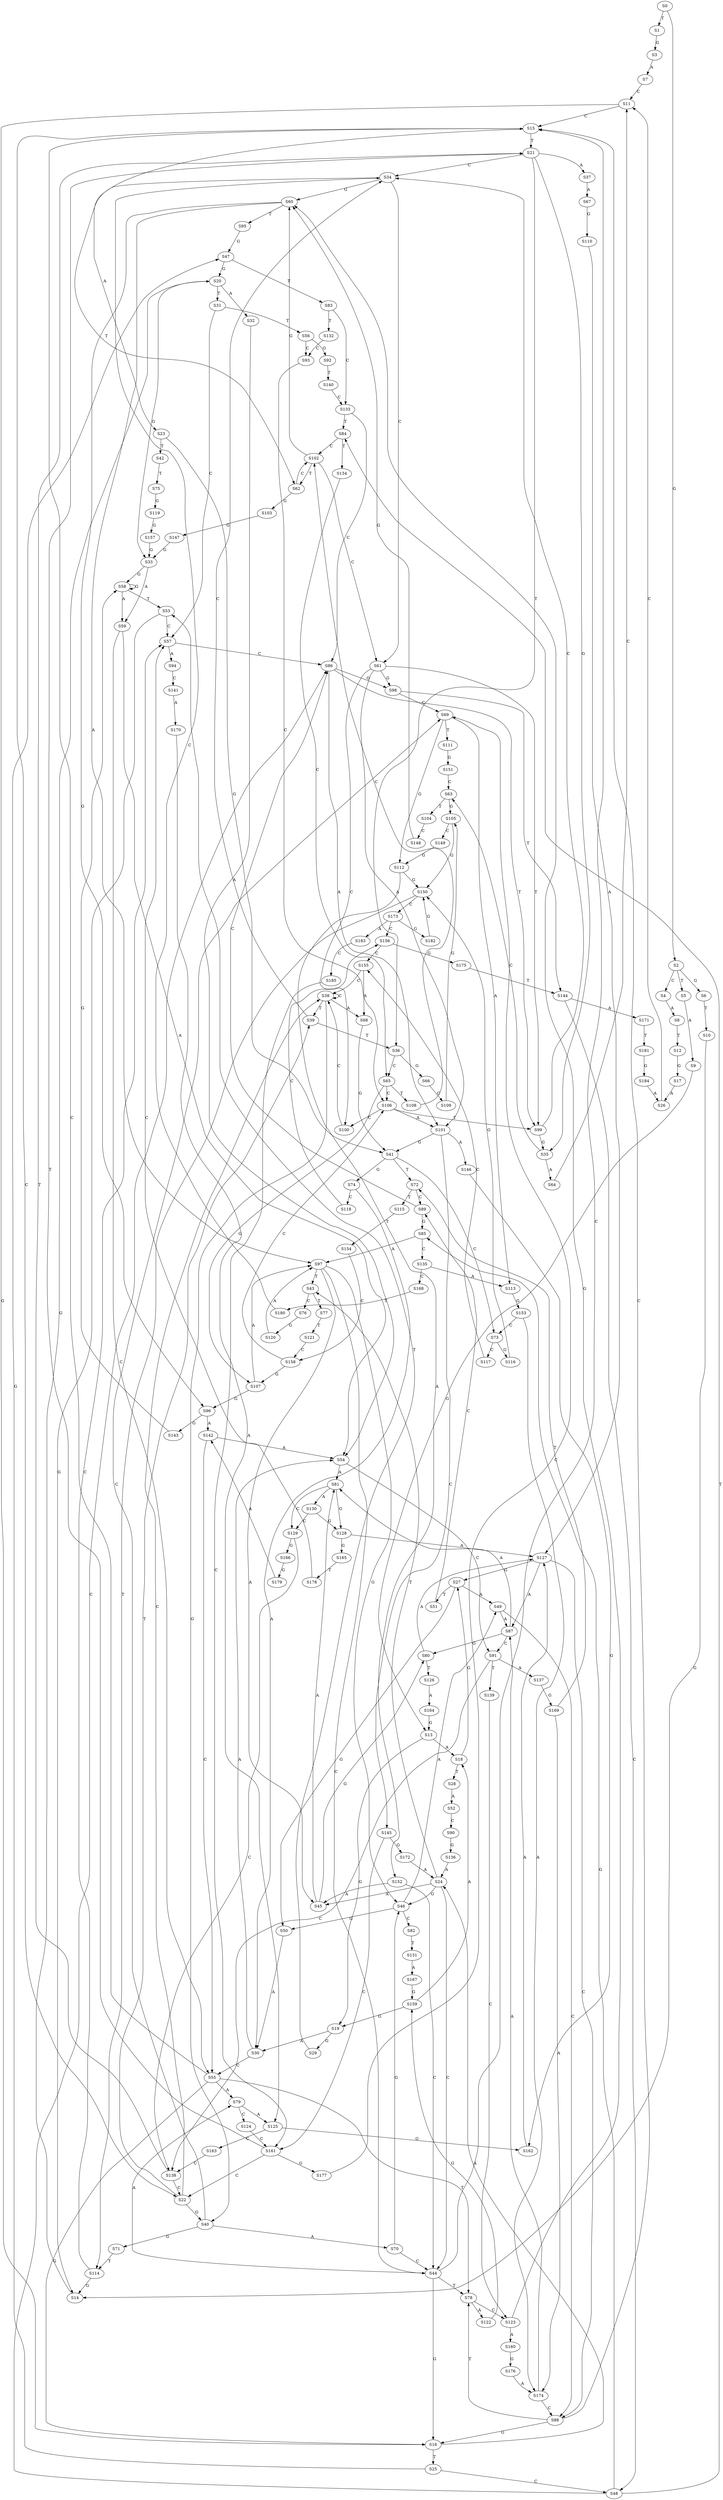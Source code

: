 strict digraph  {
	S0 -> S1 [ label = T ];
	S0 -> S2 [ label = G ];
	S1 -> S3 [ label = G ];
	S2 -> S4 [ label = C ];
	S2 -> S5 [ label = T ];
	S2 -> S6 [ label = G ];
	S3 -> S7 [ label = A ];
	S4 -> S8 [ label = A ];
	S5 -> S9 [ label = A ];
	S6 -> S10 [ label = T ];
	S7 -> S11 [ label = C ];
	S8 -> S12 [ label = T ];
	S9 -> S13 [ label = G ];
	S10 -> S14 [ label = G ];
	S11 -> S15 [ label = C ];
	S11 -> S16 [ label = G ];
	S12 -> S17 [ label = G ];
	S13 -> S18 [ label = A ];
	S13 -> S19 [ label = G ];
	S14 -> S20 [ label = G ];
	S15 -> S21 [ label = T ];
	S15 -> S22 [ label = C ];
	S15 -> S23 [ label = A ];
	S16 -> S24 [ label = A ];
	S16 -> S25 [ label = T ];
	S17 -> S26 [ label = A ];
	S18 -> S27 [ label = G ];
	S18 -> S28 [ label = T ];
	S19 -> S29 [ label = G ];
	S19 -> S30 [ label = A ];
	S20 -> S31 [ label = T ];
	S20 -> S32 [ label = A ];
	S20 -> S33 [ label = G ];
	S21 -> S34 [ label = C ];
	S21 -> S35 [ label = G ];
	S21 -> S36 [ label = T ];
	S21 -> S37 [ label = A ];
	S22 -> S38 [ label = C ];
	S22 -> S39 [ label = T ];
	S22 -> S40 [ label = G ];
	S23 -> S41 [ label = G ];
	S23 -> S42 [ label = T ];
	S24 -> S43 [ label = T ];
	S24 -> S44 [ label = C ];
	S24 -> S45 [ label = A ];
	S24 -> S46 [ label = G ];
	S25 -> S47 [ label = G ];
	S25 -> S48 [ label = C ];
	S26 -> S11 [ label = C ];
	S27 -> S49 [ label = A ];
	S27 -> S50 [ label = G ];
	S27 -> S51 [ label = T ];
	S28 -> S52 [ label = A ];
	S29 -> S53 [ label = T ];
	S30 -> S54 [ label = A ];
	S30 -> S55 [ label = C ];
	S31 -> S56 [ label = T ];
	S31 -> S57 [ label = C ];
	S32 -> S54 [ label = A ];
	S33 -> S58 [ label = G ];
	S33 -> S59 [ label = A ];
	S34 -> S60 [ label = G ];
	S34 -> S61 [ label = C ];
	S34 -> S62 [ label = T ];
	S35 -> S63 [ label = C ];
	S35 -> S64 [ label = A ];
	S36 -> S65 [ label = C ];
	S36 -> S66 [ label = G ];
	S37 -> S67 [ label = A ];
	S38 -> S39 [ label = T ];
	S38 -> S40 [ label = G ];
	S38 -> S68 [ label = A ];
	S38 -> S38 [ label = C ];
	S39 -> S36 [ label = T ];
	S39 -> S34 [ label = C ];
	S40 -> S69 [ label = C ];
	S40 -> S70 [ label = A ];
	S40 -> S71 [ label = G ];
	S41 -> S72 [ label = T ];
	S41 -> S73 [ label = C ];
	S41 -> S74 [ label = G ];
	S42 -> S75 [ label = T ];
	S43 -> S76 [ label = C ];
	S43 -> S77 [ label = T ];
	S44 -> S15 [ label = C ];
	S44 -> S16 [ label = G ];
	S44 -> S78 [ label = T ];
	S44 -> S79 [ label = A ];
	S45 -> S80 [ label = G ];
	S45 -> S81 [ label = A ];
	S46 -> S50 [ label = G ];
	S46 -> S82 [ label = C ];
	S46 -> S49 [ label = A ];
	S47 -> S20 [ label = G ];
	S47 -> S83 [ label = T ];
	S48 -> S84 [ label = T ];
	S48 -> S85 [ label = G ];
	S48 -> S86 [ label = C ];
	S49 -> S87 [ label = A ];
	S49 -> S88 [ label = C ];
	S50 -> S30 [ label = A ];
	S51 -> S89 [ label = C ];
	S52 -> S90 [ label = C ];
	S53 -> S14 [ label = G ];
	S53 -> S57 [ label = C ];
	S54 -> S81 [ label = A ];
	S54 -> S91 [ label = C ];
	S55 -> S79 [ label = A ];
	S55 -> S15 [ label = C ];
	S55 -> S16 [ label = G ];
	S55 -> S78 [ label = T ];
	S56 -> S92 [ label = G ];
	S56 -> S93 [ label = C ];
	S57 -> S94 [ label = A ];
	S57 -> S86 [ label = C ];
	S58 -> S59 [ label = A ];
	S58 -> S58 [ label = G ];
	S58 -> S53 [ label = T ];
	S59 -> S54 [ label = A ];
	S59 -> S55 [ label = C ];
	S60 -> S95 [ label = T ];
	S60 -> S96 [ label = G ];
	S60 -> S97 [ label = A ];
	S61 -> S98 [ label = G ];
	S61 -> S99 [ label = T ];
	S61 -> S100 [ label = C ];
	S61 -> S101 [ label = A ];
	S62 -> S102 [ label = C ];
	S62 -> S103 [ label = G ];
	S63 -> S104 [ label = T ];
	S63 -> S105 [ label = G ];
	S64 -> S11 [ label = C ];
	S65 -> S106 [ label = C ];
	S65 -> S107 [ label = G ];
	S65 -> S108 [ label = T ];
	S66 -> S109 [ label = C ];
	S67 -> S110 [ label = G ];
	S68 -> S41 [ label = G ];
	S69 -> S111 [ label = T ];
	S69 -> S112 [ label = G ];
	S69 -> S113 [ label = A ];
	S70 -> S44 [ label = C ];
	S70 -> S46 [ label = G ];
	S71 -> S114 [ label = T ];
	S72 -> S89 [ label = C ];
	S72 -> S115 [ label = T ];
	S73 -> S116 [ label = G ];
	S73 -> S117 [ label = C ];
	S74 -> S30 [ label = A ];
	S74 -> S118 [ label = C ];
	S75 -> S119 [ label = G ];
	S76 -> S120 [ label = G ];
	S77 -> S121 [ label = T ];
	S78 -> S122 [ label = A ];
	S78 -> S123 [ label = C ];
	S79 -> S124 [ label = C ];
	S79 -> S125 [ label = A ];
	S80 -> S126 [ label = T ];
	S80 -> S127 [ label = A ];
	S81 -> S128 [ label = G ];
	S81 -> S129 [ label = C ];
	S81 -> S130 [ label = A ];
	S82 -> S131 [ label = T ];
	S83 -> S132 [ label = T ];
	S83 -> S133 [ label = C ];
	S84 -> S134 [ label = T ];
	S84 -> S102 [ label = C ];
	S85 -> S135 [ label = C ];
	S85 -> S97 [ label = A ];
	S86 -> S98 [ label = G ];
	S86 -> S99 [ label = T ];
	S86 -> S101 [ label = A ];
	S87 -> S80 [ label = G ];
	S87 -> S91 [ label = C ];
	S87 -> S81 [ label = A ];
	S88 -> S15 [ label = C ];
	S88 -> S78 [ label = T ];
	S88 -> S16 [ label = G ];
	S89 -> S85 [ label = G ];
	S89 -> S86 [ label = C ];
	S90 -> S136 [ label = G ];
	S91 -> S137 [ label = A ];
	S91 -> S138 [ label = C ];
	S91 -> S139 [ label = T ];
	S92 -> S140 [ label = T ];
	S93 -> S106 [ label = C ];
	S94 -> S141 [ label = C ];
	S95 -> S47 [ label = G ];
	S96 -> S142 [ label = A ];
	S96 -> S143 [ label = G ];
	S97 -> S44 [ label = C ];
	S97 -> S45 [ label = A ];
	S97 -> S43 [ label = T ];
	S97 -> S46 [ label = G ];
	S98 -> S144 [ label = T ];
	S98 -> S69 [ label = C ];
	S99 -> S34 [ label = C ];
	S99 -> S35 [ label = G ];
	S100 -> S38 [ label = C ];
	S101 -> S41 [ label = G ];
	S101 -> S145 [ label = C ];
	S101 -> S146 [ label = A ];
	S102 -> S61 [ label = C ];
	S102 -> S60 [ label = G ];
	S102 -> S62 [ label = T ];
	S103 -> S147 [ label = G ];
	S104 -> S148 [ label = C ];
	S105 -> S149 [ label = C ];
	S105 -> S150 [ label = G ];
	S106 -> S101 [ label = A ];
	S106 -> S100 [ label = C ];
	S106 -> S99 [ label = T ];
	S107 -> S96 [ label = G ];
	S107 -> S97 [ label = A ];
	S108 -> S102 [ label = C ];
	S109 -> S105 [ label = G ];
	S110 -> S127 [ label = A ];
	S111 -> S151 [ label = G ];
	S112 -> S150 [ label = G ];
	S112 -> S152 [ label = A ];
	S113 -> S153 [ label = G ];
	S114 -> S57 [ label = C ];
	S114 -> S14 [ label = G ];
	S115 -> S154 [ label = T ];
	S116 -> S150 [ label = G ];
	S117 -> S155 [ label = C ];
	S118 -> S156 [ label = C ];
	S119 -> S157 [ label = G ];
	S120 -> S97 [ label = A ];
	S121 -> S158 [ label = C ];
	S122 -> S159 [ label = G ];
	S123 -> S160 [ label = A ];
	S123 -> S60 [ label = G ];
	S124 -> S161 [ label = C ];
	S125 -> S162 [ label = G ];
	S125 -> S163 [ label = C ];
	S126 -> S164 [ label = A ];
	S127 -> S27 [ label = G ];
	S127 -> S87 [ label = A ];
	S127 -> S88 [ label = C ];
	S128 -> S127 [ label = A ];
	S128 -> S165 [ label = G ];
	S129 -> S166 [ label = G ];
	S129 -> S138 [ label = C ];
	S130 -> S129 [ label = C ];
	S130 -> S128 [ label = G ];
	S131 -> S167 [ label = A ];
	S132 -> S93 [ label = C ];
	S133 -> S86 [ label = C ];
	S133 -> S84 [ label = T ];
	S134 -> S65 [ label = C ];
	S135 -> S113 [ label = A ];
	S135 -> S168 [ label = C ];
	S136 -> S24 [ label = A ];
	S137 -> S169 [ label = G ];
	S138 -> S21 [ label = T ];
	S138 -> S22 [ label = C ];
	S139 -> S123 [ label = C ];
	S140 -> S133 [ label = C ];
	S141 -> S170 [ label = A ];
	S142 -> S55 [ label = C ];
	S142 -> S54 [ label = A ];
	S143 -> S58 [ label = G ];
	S144 -> S48 [ label = C ];
	S144 -> S171 [ label = A ];
	S145 -> S161 [ label = C ];
	S145 -> S172 [ label = G ];
	S146 -> S162 [ label = G ];
	S147 -> S33 [ label = G ];
	S148 -> S60 [ label = G ];
	S149 -> S112 [ label = G ];
	S150 -> S114 [ label = T ];
	S150 -> S173 [ label = C ];
	S151 -> S63 [ label = C ];
	S152 -> S45 [ label = A ];
	S152 -> S44 [ label = C ];
	S153 -> S73 [ label = C ];
	S153 -> S174 [ label = A ];
	S154 -> S158 [ label = C ];
	S155 -> S38 [ label = C ];
	S155 -> S68 [ label = A ];
	S156 -> S175 [ label = G ];
	S156 -> S155 [ label = C ];
	S157 -> S33 [ label = G ];
	S158 -> S106 [ label = C ];
	S158 -> S107 [ label = G ];
	S159 -> S18 [ label = A ];
	S159 -> S19 [ label = G ];
	S160 -> S176 [ label = G ];
	S161 -> S177 [ label = G ];
	S161 -> S21 [ label = T ];
	S161 -> S22 [ label = C ];
	S162 -> S127 [ label = A ];
	S163 -> S138 [ label = C ];
	S164 -> S13 [ label = G ];
	S165 -> S178 [ label = T ];
	S166 -> S179 [ label = G ];
	S167 -> S159 [ label = G ];
	S168 -> S180 [ label = T ];
	S169 -> S72 [ label = T ];
	S169 -> S174 [ label = A ];
	S170 -> S125 [ label = A ];
	S171 -> S181 [ label = T ];
	S172 -> S24 [ label = A ];
	S173 -> S156 [ label = C ];
	S173 -> S182 [ label = G ];
	S173 -> S183 [ label = A ];
	S174 -> S87 [ label = A ];
	S174 -> S88 [ label = C ];
	S175 -> S144 [ label = T ];
	S176 -> S174 [ label = A ];
	S177 -> S69 [ label = C ];
	S178 -> S57 [ label = C ];
	S179 -> S142 [ label = A ];
	S180 -> S34 [ label = C ];
	S181 -> S184 [ label = G ];
	S182 -> S150 [ label = G ];
	S183 -> S185 [ label = C ];
	S184 -> S26 [ label = A ];
	S185 -> S161 [ label = C ];
}
